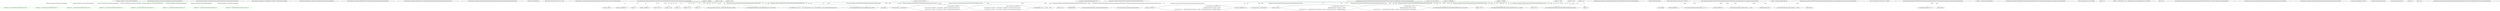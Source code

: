 digraph  {
n7 [label="Humanizer.Configuration.CollectionFormatterRegistry", span=""];
n0 [cluster="Humanizer.Configuration.CollectionFormatterRegistry.CollectionFormatterRegistry()", label="Entry Humanizer.Configuration.CollectionFormatterRegistry.CollectionFormatterRegistry()", span="6-6"];
n4 [cluster="Humanizer.Localisation.CollectionFormatters.EnglishCollectionFormatter.EnglishCollectionFormatter()", label="Entry Humanizer.Localisation.CollectionFormatters.EnglishCollectionFormatter.EnglishCollectionFormatter()", span="8-8"];
n5 [cluster="Humanizer.Configuration.LocaliserRegistry<TLocaliser>.Register(string, TLocaliser)", label="Entry Humanizer.Configuration.LocaliserRegistry<TLocaliser>.Register(string, TLocaliser)", span="54-54"];
n3 [cluster="Humanizer.Configuration.CollectionFormatterRegistry.CollectionFormatterRegistry()", label="Exit Humanizer.Configuration.CollectionFormatterRegistry.CollectionFormatterRegistry()", span="6-6"];
n6 [cluster="Humanizer.Localisation.CollectionFormatters.ItalianCollectionFormatter.ItalianCollectionFormatter()", label="Entry Humanizer.Localisation.CollectionFormatters.ItalianCollectionFormatter.ItalianCollectionFormatter()", span="8-8"];
d1 [cluster="Humanizer.Configuration.CollectionFormatterRegistry.CollectionFormatterRegistry()", color=green, community=0, label="Register(''en'', new OxfordStyleCollectionFormatter(''and''))", prediction=0, span="9-9"];
d2 [cluster="Humanizer.Configuration.CollectionFormatterRegistry.CollectionFormatterRegistry()", color=green, community=0, label="Register(''it'', new RegularStyleCollectionFormatter(''e''))", prediction=0, span="10-10"];
d10 [cluster="Humanizer.Localisation.CollectionFormatters.OxfordStyleCollectionFormatter.OxfordStyleCollectionFormatter(string)", label="Entry Humanizer.Localisation.CollectionFormatters.OxfordStyleCollectionFormatter.OxfordStyleCollectionFormatter(string)", span="8-8"];
d3 [cluster="Humanizer.Configuration.CollectionFormatterRegistry.CollectionFormatterRegistry()", color=green, community=0, label="Register(''de'', new RegularStyleCollectionFormatter(''und''))", prediction=0, span="11-11"];
d12 [cluster="Humanizer.Localisation.CollectionFormatters.RegularStyleCollectionFormatter.RegularStyleCollectionFormatter(string)", label="Entry Humanizer.Localisation.CollectionFormatters.RegularStyleCollectionFormatter.RegularStyleCollectionFormatter(string)", span="8-8"];
d4 [cluster="Humanizer.Configuration.CollectionFormatterRegistry.CollectionFormatterRegistry()", color=green, community=0, label="Register(''dk'', new RegularStyleCollectionFormatter(''og''))", prediction=0, span="12-12"];
d5 [cluster="Humanizer.Configuration.CollectionFormatterRegistry.CollectionFormatterRegistry()", color=green, community=0, label="Register(''nl'', new RegularStyleCollectionFormatter(''en''))", prediction=0, span="13-13"];
d6 [cluster="Humanizer.Configuration.CollectionFormatterRegistry.CollectionFormatterRegistry()", color=green, community=0, label="Register(''pt'', new RegularStyleCollectionFormatter(''e''))", prediction=0, span="14-14"];
d7 [cluster="Humanizer.Configuration.CollectionFormatterRegistry.CollectionFormatterRegistry()", color=green, community=0, label="Register(''nn'', new RegularStyleCollectionFormatter(''og''))", prediction=0, span="15-15"];
d8 [cluster="Humanizer.Configuration.CollectionFormatterRegistry.CollectionFormatterRegistry()", color=green, community=0, label="Register(''nb'', new RegularStyleCollectionFormatter(''og''))", prediction=0, span="16-16"];
m1_31 [cluster="System.Math.Abs(int)", file="EnglishCollectionFormatter.cs", label="Entry System.Math.Abs(int)", span="0-0"];
m1_33 [cluster="System.Collections.Generic.List<T>.List()", file="EnglishCollectionFormatter.cs", label="Entry System.Collections.Generic.List<T>.List()", span="0-0"];
m1_65 [cluster="Humanizer.Localisation.NumberToWords.BrazilianPortugueseNumberToWordsConverter.ConvertToOrdinal(int)", file="EnglishCollectionFormatter.cs", label="Entry Humanizer.Localisation.NumberToWords.BrazilianPortugueseNumberToWordsConverter.ConvertToOrdinal(int)", span="141-141"];
m1_66 [cluster="Humanizer.Localisation.NumberToWords.BrazilianPortugueseNumberToWordsConverter.ConvertToOrdinal(int)", file="EnglishCollectionFormatter.cs", label="return ConvertToOrdinal(number, GrammaticalGender.Masculine);", span="143-143"];
m1_67 [cluster="Humanizer.Localisation.NumberToWords.BrazilianPortugueseNumberToWordsConverter.ConvertToOrdinal(int)", file="EnglishCollectionFormatter.cs", label="Exit Humanizer.Localisation.NumberToWords.BrazilianPortugueseNumberToWordsConverter.ConvertToOrdinal(int)", span="141-141"];
m1_78 [cluster="string.EndsWith(string)", file="EnglishCollectionFormatter.cs", label="Entry string.EndsWith(string)", span="0-0"];
m1_36 [cluster="System.Collections.Generic.List<T>.ToArray()", file="EnglishCollectionFormatter.cs", label="Entry System.Collections.Generic.List<T>.ToArray()", span="0-0"];
m1_35 [cluster="Humanizer.Localisation.NumberToWords.BrazilianPortugueseNumberToWordsConverter.ApplyGender(string, Humanizer.GrammaticalGender)", file="EnglishCollectionFormatter.cs", label="Entry Humanizer.Localisation.NumberToWords.BrazilianPortugueseNumberToWordsConverter.ApplyGender(string, Humanizer.GrammaticalGender)", span="146-146"];
m1_68 [cluster="Humanizer.Localisation.NumberToWords.BrazilianPortugueseNumberToWordsConverter.ApplyGender(string, Humanizer.GrammaticalGender)", file="EnglishCollectionFormatter.cs", label="gender != GrammaticalGender.Feminine", span="148-148"];
m1_69 [cluster="Humanizer.Localisation.NumberToWords.BrazilianPortugueseNumberToWordsConverter.ApplyGender(string, Humanizer.GrammaticalGender)", file="EnglishCollectionFormatter.cs", label="return toWords;", span="149-149"];
m1_70 [cluster="Humanizer.Localisation.NumberToWords.BrazilianPortugueseNumberToWordsConverter.ApplyGender(string, Humanizer.GrammaticalGender)", file="EnglishCollectionFormatter.cs", label="toWords.EndsWith(''os'')", span="151-151"];
m1_71 [cluster="Humanizer.Localisation.NumberToWords.BrazilianPortugueseNumberToWordsConverter.ApplyGender(string, Humanizer.GrammaticalGender)", file="EnglishCollectionFormatter.cs", label="return toWords.Substring(0, toWords.Length - 2) + ''as'';", span="152-152"];
m1_72 [cluster="Humanizer.Localisation.NumberToWords.BrazilianPortugueseNumberToWordsConverter.ApplyGender(string, Humanizer.GrammaticalGender)", file="EnglishCollectionFormatter.cs", label="toWords.EndsWith(''um'')", span="154-154"];
m1_73 [cluster="Humanizer.Localisation.NumberToWords.BrazilianPortugueseNumberToWordsConverter.ApplyGender(string, Humanizer.GrammaticalGender)", file="EnglishCollectionFormatter.cs", label="return toWords.Substring(0, toWords.Length - 2) + ''uma'';", span="155-155"];
m1_74 [cluster="Humanizer.Localisation.NumberToWords.BrazilianPortugueseNumberToWordsConverter.ApplyGender(string, Humanizer.GrammaticalGender)", file="EnglishCollectionFormatter.cs", label="toWords.EndsWith(''dois'')", span="157-157"];
m1_75 [cluster="Humanizer.Localisation.NumberToWords.BrazilianPortugueseNumberToWordsConverter.ApplyGender(string, Humanizer.GrammaticalGender)", file="EnglishCollectionFormatter.cs", label="return toWords.Substring(0, toWords.Length - 4) + ''duas'';", span="158-158"];
m1_76 [cluster="Humanizer.Localisation.NumberToWords.BrazilianPortugueseNumberToWordsConverter.ApplyGender(string, Humanizer.GrammaticalGender)", file="EnglishCollectionFormatter.cs", label="return toWords;", span="160-160"];
m1_77 [cluster="Humanizer.Localisation.NumberToWords.BrazilianPortugueseNumberToWordsConverter.ApplyGender(string, Humanizer.GrammaticalGender)", file="EnglishCollectionFormatter.cs", label="Exit Humanizer.Localisation.NumberToWords.BrazilianPortugueseNumberToWordsConverter.ApplyGender(string, Humanizer.GrammaticalGender)", span="146-146"];
m1_34 [cluster="System.Collections.Generic.List<T>.Add(T)", file="EnglishCollectionFormatter.cs", label="Entry System.Collections.Generic.List<T>.Add(T)", span="0-0"];
m1_64 [cluster="Humanizer.Localisation.NumberToWords.BrazilianPortugueseNumberToWordsConverter.ApplyOrdinalGender(string, Humanizer.GrammaticalGender)", file="EnglishCollectionFormatter.cs", label="Entry Humanizer.Localisation.NumberToWords.BrazilianPortugueseNumberToWordsConverter.ApplyOrdinalGender(string, Humanizer.GrammaticalGender)", span="163-163"];
m1_80 [cluster="Humanizer.Localisation.NumberToWords.BrazilianPortugueseNumberToWordsConverter.ApplyOrdinalGender(string, Humanizer.GrammaticalGender)", file="EnglishCollectionFormatter.cs", label="gender == GrammaticalGender.Feminine", span="165-165"];
m1_81 [cluster="Humanizer.Localisation.NumberToWords.BrazilianPortugueseNumberToWordsConverter.ApplyOrdinalGender(string, Humanizer.GrammaticalGender)", file="EnglishCollectionFormatter.cs", label="return toWords.TrimEnd('o') + 'a';", span="166-166"];
m1_82 [cluster="Humanizer.Localisation.NumberToWords.BrazilianPortugueseNumberToWordsConverter.ApplyOrdinalGender(string, Humanizer.GrammaticalGender)", file="EnglishCollectionFormatter.cs", label="return toWords;", span="168-168"];
m1_83 [cluster="Humanizer.Localisation.NumberToWords.BrazilianPortugueseNumberToWordsConverter.ApplyOrdinalGender(string, Humanizer.GrammaticalGender)", file="EnglishCollectionFormatter.cs", label="Exit Humanizer.Localisation.NumberToWords.BrazilianPortugueseNumberToWordsConverter.ApplyOrdinalGender(string, Humanizer.GrammaticalGender)", span="163-163"];
m1_37 [cluster="string.Join(string, params string[])", file="EnglishCollectionFormatter.cs", label="Entry string.Join(string, params string[])", span="0-0"];
m1_0 [cluster="Humanizer.Localisation.NumberToWords.BrazilianPortugueseNumberToWordsConverter.Convert(int, Humanizer.GrammaticalGender)", file="EnglishCollectionFormatter.cs", label="Entry Humanizer.Localisation.NumberToWords.BrazilianPortugueseNumberToWordsConverter.Convert(int, Humanizer.GrammaticalGender)", span="15-15"];
m1_1 [cluster="Humanizer.Localisation.NumberToWords.BrazilianPortugueseNumberToWordsConverter.Convert(int, Humanizer.GrammaticalGender)", file="EnglishCollectionFormatter.cs", label="number == 0", span="17-17"];
m1_3 [cluster="Humanizer.Localisation.NumberToWords.BrazilianPortugueseNumberToWordsConverter.Convert(int, Humanizer.GrammaticalGender)", file="EnglishCollectionFormatter.cs", label="number < 0", span="20-20"];
m1_4 [cluster="Humanizer.Localisation.NumberToWords.BrazilianPortugueseNumberToWordsConverter.Convert(int, Humanizer.GrammaticalGender)", file="EnglishCollectionFormatter.cs", label="return string.Format(''menos {0}'', Convert(Math.Abs(number), gender));", span="21-21"];
m1_6 [cluster="Humanizer.Localisation.NumberToWords.BrazilianPortugueseNumberToWordsConverter.Convert(int, Humanizer.GrammaticalGender)", file="EnglishCollectionFormatter.cs", label="(number / 1000000000) > 0", span="25-25"];
m1_7 [cluster="Humanizer.Localisation.NumberToWords.BrazilianPortugueseNumberToWordsConverter.Convert(int, Humanizer.GrammaticalGender)", file="EnglishCollectionFormatter.cs", label="parts.Add(number / 1000000000 > 2\r\n                    ? string.Format(''{0} bilhões'', Convert(number / 1000000000, GrammaticalGender.Masculine))\r\n                    : string.Format(''{0} bilhão'', Convert(number / 1000000000, GrammaticalGender.Masculine)))", span="28-30"];
m1_9 [cluster="Humanizer.Localisation.NumberToWords.BrazilianPortugueseNumberToWordsConverter.Convert(int, Humanizer.GrammaticalGender)", file="EnglishCollectionFormatter.cs", label="(number / 1000000) > 0", span="35-35"];
m1_10 [cluster="Humanizer.Localisation.NumberToWords.BrazilianPortugueseNumberToWordsConverter.Convert(int, Humanizer.GrammaticalGender)", file="EnglishCollectionFormatter.cs", label="parts.Add(number / 1000000 > 2\r\n                    ? string.Format(''{0} milhões'', Convert(number / 1000000, GrammaticalGender.Masculine))\r\n                    : string.Format(''{0} milhão'', Convert(number / 1000000, GrammaticalGender.Masculine)))", span="38-40"];
m1_11 [cluster="Humanizer.Localisation.NumberToWords.BrazilianPortugueseNumberToWordsConverter.Convert(int, Humanizer.GrammaticalGender)", file="EnglishCollectionFormatter.cs", label="number %= 1000000", span="42-42"];
m1_12 [cluster="Humanizer.Localisation.NumberToWords.BrazilianPortugueseNumberToWordsConverter.Convert(int, Humanizer.GrammaticalGender)", file="EnglishCollectionFormatter.cs", label="(number / 1000) > 0", span="45-45"];
m1_13 [cluster="Humanizer.Localisation.NumberToWords.BrazilianPortugueseNumberToWordsConverter.Convert(int, Humanizer.GrammaticalGender)", file="EnglishCollectionFormatter.cs", label="parts.Add(number / 1000 == 1 ? ''mil'' : string.Format(''{0} mil'', Convert(number / 1000, GrammaticalGender.Masculine)))", span="48-48"];
m1_14 [cluster="Humanizer.Localisation.NumberToWords.BrazilianPortugueseNumberToWordsConverter.Convert(int, Humanizer.GrammaticalGender)", file="EnglishCollectionFormatter.cs", label="number %= 1000", span="49-49"];
m1_15 [cluster="Humanizer.Localisation.NumberToWords.BrazilianPortugueseNumberToWordsConverter.Convert(int, Humanizer.GrammaticalGender)", file="EnglishCollectionFormatter.cs", label="(number / 100) > 0", span="52-52"];
m1_16 [cluster="Humanizer.Localisation.NumberToWords.BrazilianPortugueseNumberToWordsConverter.Convert(int, Humanizer.GrammaticalGender)", file="EnglishCollectionFormatter.cs", label="number == 100", span="54-54"];
m1_18 [cluster="Humanizer.Localisation.NumberToWords.BrazilianPortugueseNumberToWordsConverter.Convert(int, Humanizer.GrammaticalGender)", file="EnglishCollectionFormatter.cs", label="parts.Add(ApplyGender(PortugueseHundredsMap[(number / 100)], gender))", span="58-58"];
m1_19 [cluster="Humanizer.Localisation.NumberToWords.BrazilianPortugueseNumberToWordsConverter.Convert(int, Humanizer.GrammaticalGender)", file="EnglishCollectionFormatter.cs", label="number %= 100", span="60-60"];
m1_20 [cluster="Humanizer.Localisation.NumberToWords.BrazilianPortugueseNumberToWordsConverter.Convert(int, Humanizer.GrammaticalGender)", file="EnglishCollectionFormatter.cs", label="number > 0", span="63-63"];
m1_23 [cluster="Humanizer.Localisation.NumberToWords.BrazilianPortugueseNumberToWordsConverter.Convert(int, Humanizer.GrammaticalGender)", file="EnglishCollectionFormatter.cs", label="number < 20", span="68-68"];
m1_24 [cluster="Humanizer.Localisation.NumberToWords.BrazilianPortugueseNumberToWordsConverter.Convert(int, Humanizer.GrammaticalGender)", file="EnglishCollectionFormatter.cs", label="parts.Add(ApplyGender(PortugueseUnitsMap[number], gender))", span="69-69"];
m1_25 [cluster="Humanizer.Localisation.NumberToWords.BrazilianPortugueseNumberToWordsConverter.Convert(int, Humanizer.GrammaticalGender)", file="EnglishCollectionFormatter.cs", label="var lastPart = PortugueseTensMap[number / 10]", span="72-72"];
m1_26 [cluster="Humanizer.Localisation.NumberToWords.BrazilianPortugueseNumberToWordsConverter.Convert(int, Humanizer.GrammaticalGender)", file="EnglishCollectionFormatter.cs", label="(number % 10) > 0", span="73-73"];
m1_27 [cluster="Humanizer.Localisation.NumberToWords.BrazilianPortugueseNumberToWordsConverter.Convert(int, Humanizer.GrammaticalGender)", file="EnglishCollectionFormatter.cs", label="lastPart += string.Format('' e {0}'', ApplyGender(PortugueseUnitsMap[number % 10], gender))", span="74-74"];
m1_2 [cluster="Humanizer.Localisation.NumberToWords.BrazilianPortugueseNumberToWordsConverter.Convert(int, Humanizer.GrammaticalGender)", file="EnglishCollectionFormatter.cs", label="return ''zero'';", span="18-18"];
m1_5 [cluster="Humanizer.Localisation.NumberToWords.BrazilianPortugueseNumberToWordsConverter.Convert(int, Humanizer.GrammaticalGender)", file="EnglishCollectionFormatter.cs", label="var parts = new List<string>()", span="23-23"];
m1_17 [cluster="Humanizer.Localisation.NumberToWords.BrazilianPortugueseNumberToWordsConverter.Convert(int, Humanizer.GrammaticalGender)", file="EnglishCollectionFormatter.cs", label="parts.Add(parts.Count > 0 ? ''e cem'' : ''cem'')", span="55-55"];
m1_21 [cluster="Humanizer.Localisation.NumberToWords.BrazilianPortugueseNumberToWordsConverter.Convert(int, Humanizer.GrammaticalGender)", file="EnglishCollectionFormatter.cs", label="parts.Count != 0", span="65-65"];
m1_22 [cluster="Humanizer.Localisation.NumberToWords.BrazilianPortugueseNumberToWordsConverter.Convert(int, Humanizer.GrammaticalGender)", file="EnglishCollectionFormatter.cs", label="parts.Add(''e'')", span="66-66"];
m1_28 [cluster="Humanizer.Localisation.NumberToWords.BrazilianPortugueseNumberToWordsConverter.Convert(int, Humanizer.GrammaticalGender)", file="EnglishCollectionFormatter.cs", label="parts.Add(lastPart)", span="76-76"];
m1_29 [cluster="Humanizer.Localisation.NumberToWords.BrazilianPortugueseNumberToWordsConverter.Convert(int, Humanizer.GrammaticalGender)", file="EnglishCollectionFormatter.cs", label="return string.Join('' '', parts.ToArray());", span="80-80"];
m1_30 [cluster="Humanizer.Localisation.NumberToWords.BrazilianPortugueseNumberToWordsConverter.Convert(int, Humanizer.GrammaticalGender)", file="EnglishCollectionFormatter.cs", label="Exit Humanizer.Localisation.NumberToWords.BrazilianPortugueseNumberToWordsConverter.Convert(int, Humanizer.GrammaticalGender)", span="15-15"];
m1_38 [cluster="Humanizer.Localisation.NumberToWords.BrazilianPortugueseNumberToWordsConverter.Convert(int)", file="EnglishCollectionFormatter.cs", label="Entry Humanizer.Localisation.NumberToWords.BrazilianPortugueseNumberToWordsConverter.Convert(int)", span="83-83"];
m1_39 [cluster="Humanizer.Localisation.NumberToWords.BrazilianPortugueseNumberToWordsConverter.Convert(int)", file="EnglishCollectionFormatter.cs", label="return Convert(number, GrammaticalGender.Masculine);", span="85-85"];
m1_40 [cluster="Humanizer.Localisation.NumberToWords.BrazilianPortugueseNumberToWordsConverter.Convert(int)", file="EnglishCollectionFormatter.cs", label="Exit Humanizer.Localisation.NumberToWords.BrazilianPortugueseNumberToWordsConverter.Convert(int)", span="83-83"];
m1_84 [cluster="string.TrimEnd(params char[])", file="EnglishCollectionFormatter.cs", label="Entry string.TrimEnd(params char[])", span="0-0"];
m1_32 [cluster="string.Format(string, object)", file="EnglishCollectionFormatter.cs", label="Entry string.Format(string, object)", span="0-0"];
m1_79 [cluster="string.Substring(int, int)", file="EnglishCollectionFormatter.cs", label="Entry string.Substring(int, int)", span="0-0"];
m1_41 [cluster="Humanizer.Localisation.NumberToWords.BrazilianPortugueseNumberToWordsConverter.ConvertToOrdinal(int, Humanizer.GrammaticalGender)", file="EnglishCollectionFormatter.cs", label="Entry Humanizer.Localisation.NumberToWords.BrazilianPortugueseNumberToWordsConverter.ConvertToOrdinal(int, Humanizer.GrammaticalGender)", span="88-88"];
m1_42 [cluster="Humanizer.Localisation.NumberToWords.BrazilianPortugueseNumberToWordsConverter.ConvertToOrdinal(int, Humanizer.GrammaticalGender)", file="EnglishCollectionFormatter.cs", label="number == 0", span="91-91"];
m1_45 [cluster="Humanizer.Localisation.NumberToWords.BrazilianPortugueseNumberToWordsConverter.ConvertToOrdinal(int, Humanizer.GrammaticalGender)", file="EnglishCollectionFormatter.cs", label="(number / 1000000000) > 0", span="96-96"];
m1_46 [cluster="Humanizer.Localisation.NumberToWords.BrazilianPortugueseNumberToWordsConverter.ConvertToOrdinal(int, Humanizer.GrammaticalGender)", file="EnglishCollectionFormatter.cs", label="parts.Add(number / 1000000000 == 1\r\n                    ? ApplyOrdinalGender(''bilionésimo'', gender)\r\n                    : string.Format(''{0} '' + ApplyOrdinalGender(''bilionésimo'', gender), ConvertToOrdinal(number / 1000000000, gender)))", span="98-100"];
m1_47 [cluster="Humanizer.Localisation.NumberToWords.BrazilianPortugueseNumberToWordsConverter.ConvertToOrdinal(int, Humanizer.GrammaticalGender)", file="EnglishCollectionFormatter.cs", label="number %= 1000000000", span="102-102"];
m1_48 [cluster="Humanizer.Localisation.NumberToWords.BrazilianPortugueseNumberToWordsConverter.ConvertToOrdinal(int, Humanizer.GrammaticalGender)", file="EnglishCollectionFormatter.cs", label="(number / 1000000) > 0", span="105-105"];
m1_49 [cluster="Humanizer.Localisation.NumberToWords.BrazilianPortugueseNumberToWordsConverter.ConvertToOrdinal(int, Humanizer.GrammaticalGender)", file="EnglishCollectionFormatter.cs", label="parts.Add(number / 1000000 == 1\r\n                    ? ApplyOrdinalGender(''milionésimo'', gender)\r\n                    : string.Format(''{0}'' + ApplyOrdinalGender(''milionésimo'', gender), ConvertToOrdinal(number / 1000000000, gender)))", span="107-109"];
m1_50 [cluster="Humanizer.Localisation.NumberToWords.BrazilianPortugueseNumberToWordsConverter.ConvertToOrdinal(int, Humanizer.GrammaticalGender)", file="EnglishCollectionFormatter.cs", label="number %= 1000000", span="111-111"];
m1_51 [cluster="Humanizer.Localisation.NumberToWords.BrazilianPortugueseNumberToWordsConverter.ConvertToOrdinal(int, Humanizer.GrammaticalGender)", file="EnglishCollectionFormatter.cs", label="(number / 1000) > 0", span="114-114"];
m1_52 [cluster="Humanizer.Localisation.NumberToWords.BrazilianPortugueseNumberToWordsConverter.ConvertToOrdinal(int, Humanizer.GrammaticalGender)", file="EnglishCollectionFormatter.cs", label="parts.Add(number / 1000 == 1\r\n                    ? ApplyOrdinalGender(''milésimo'', gender)\r\n                    : string.Format(''{0} '' + ApplyOrdinalGender(''milésimo'', gender), ConvertToOrdinal(number / 1000, gender)))", span="116-118"];
m1_53 [cluster="Humanizer.Localisation.NumberToWords.BrazilianPortugueseNumberToWordsConverter.ConvertToOrdinal(int, Humanizer.GrammaticalGender)", file="EnglishCollectionFormatter.cs", label="number %= 1000", span="120-120"];
m1_54 [cluster="Humanizer.Localisation.NumberToWords.BrazilianPortugueseNumberToWordsConverter.ConvertToOrdinal(int, Humanizer.GrammaticalGender)", file="EnglishCollectionFormatter.cs", label="(number / 100) > 0", span="123-123"];
m1_55 [cluster="Humanizer.Localisation.NumberToWords.BrazilianPortugueseNumberToWordsConverter.ConvertToOrdinal(int, Humanizer.GrammaticalGender)", file="EnglishCollectionFormatter.cs", label="parts.Add(ApplyOrdinalGender(PortugueseOrdinalHundredsMap[number / 100], gender))", span="125-125"];
m1_56 [cluster="Humanizer.Localisation.NumberToWords.BrazilianPortugueseNumberToWordsConverter.ConvertToOrdinal(int, Humanizer.GrammaticalGender)", file="EnglishCollectionFormatter.cs", label="number %= 100", span="126-126"];
m1_57 [cluster="Humanizer.Localisation.NumberToWords.BrazilianPortugueseNumberToWordsConverter.ConvertToOrdinal(int, Humanizer.GrammaticalGender)", file="EnglishCollectionFormatter.cs", label="(number / 10) > 0", span="129-129"];
m1_58 [cluster="Humanizer.Localisation.NumberToWords.BrazilianPortugueseNumberToWordsConverter.ConvertToOrdinal(int, Humanizer.GrammaticalGender)", file="EnglishCollectionFormatter.cs", label="parts.Add(ApplyOrdinalGender(PortugueseOrdinalTensMap[number / 10], gender))", span="131-131"];
m1_59 [cluster="Humanizer.Localisation.NumberToWords.BrazilianPortugueseNumberToWordsConverter.ConvertToOrdinal(int, Humanizer.GrammaticalGender)", file="EnglishCollectionFormatter.cs", label="number %= 10", span="132-132"];
m1_60 [cluster="Humanizer.Localisation.NumberToWords.BrazilianPortugueseNumberToWordsConverter.ConvertToOrdinal(int, Humanizer.GrammaticalGender)", file="EnglishCollectionFormatter.cs", label="number > 0", span="135-135"];
m1_61 [cluster="Humanizer.Localisation.NumberToWords.BrazilianPortugueseNumberToWordsConverter.ConvertToOrdinal(int, Humanizer.GrammaticalGender)", file="EnglishCollectionFormatter.cs", label="parts.Add(ApplyOrdinalGender(PortugueseOrdinalUnitsMap[number], gender))", span="136-136"];
m1_43 [cluster="Humanizer.Localisation.NumberToWords.BrazilianPortugueseNumberToWordsConverter.ConvertToOrdinal(int, Humanizer.GrammaticalGender)", file="EnglishCollectionFormatter.cs", label="return ''zero'';", span="92-92"];
m1_44 [cluster="Humanizer.Localisation.NumberToWords.BrazilianPortugueseNumberToWordsConverter.ConvertToOrdinal(int, Humanizer.GrammaticalGender)", file="EnglishCollectionFormatter.cs", label="var parts = new List<string>()", span="94-94"];
m1_62 [cluster="Humanizer.Localisation.NumberToWords.BrazilianPortugueseNumberToWordsConverter.ConvertToOrdinal(int, Humanizer.GrammaticalGender)", file="EnglishCollectionFormatter.cs", label="return string.Join('' '', parts.ToArray());", span="138-138"];
m1_63 [cluster="Humanizer.Localisation.NumberToWords.BrazilianPortugueseNumberToWordsConverter.ConvertToOrdinal(int, Humanizer.GrammaticalGender)", file="EnglishCollectionFormatter.cs", label="Exit Humanizer.Localisation.NumberToWords.BrazilianPortugueseNumberToWordsConverter.ConvertToOrdinal(int, Humanizer.GrammaticalGender)", span="88-88"];
m1_85 [file="EnglishCollectionFormatter.cs", label="Humanizer.Localisation.NumberToWords.BrazilianPortugueseNumberToWordsConverter", span=""];
n7 -> d1  [color=green, key=1, label="Humanizer.Configuration.CollectionFormatterRegistry", style=dashed];
n7 -> d2  [color=green, key=1, label="Humanizer.Configuration.CollectionFormatterRegistry", style=dashed];
n7 -> d3  [color=green, key=1, label="Humanizer.Configuration.CollectionFormatterRegistry", style=dashed];
n7 -> d4  [color=green, key=1, label="Humanizer.Configuration.CollectionFormatterRegistry", style=dashed];
n7 -> d5  [color=green, key=1, label="Humanizer.Configuration.CollectionFormatterRegistry", style=dashed];
n7 -> d6  [color=green, key=1, label="Humanizer.Configuration.CollectionFormatterRegistry", style=dashed];
n7 -> d7  [color=green, key=1, label="Humanizer.Configuration.CollectionFormatterRegistry", style=dashed];
n7 -> d8  [color=green, key=1, label="Humanizer.Configuration.CollectionFormatterRegistry", style=dashed];
m1_35 -> m1_69  [color=darkseagreen4, key=1, label=string, style=dashed];
m1_35 -> m1_70  [color=darkseagreen4, key=1, label=string, style=dashed];
m1_35 -> m1_71  [color=darkseagreen4, key=1, label=string, style=dashed];
m1_35 -> m1_72  [color=darkseagreen4, key=1, label=string, style=dashed];
m1_35 -> m1_73  [color=darkseagreen4, key=1, label=string, style=dashed];
m1_35 -> m1_74  [color=darkseagreen4, key=1, label=string, style=dashed];
m1_35 -> m1_75  [color=darkseagreen4, key=1, label=string, style=dashed];
m1_35 -> m1_76  [color=darkseagreen4, key=1, label=string, style=dashed];
m1_64 -> m1_81  [color=darkseagreen4, key=1, label=string, style=dashed];
m1_64 -> m1_82  [color=darkseagreen4, key=1, label=string, style=dashed];
m1_0 -> m1_3  [color=darkseagreen4, key=1, label=int, style=dashed];
m1_0 -> m1_4  [color=darkseagreen4, key=1, label=int, style=dashed];
m1_0 -> m1_6  [color=darkseagreen4, key=1, label=int, style=dashed];
m1_0 -> m1_7  [color=darkseagreen4, key=1, label=int, style=dashed];
m1_0 -> m1_9  [color=darkseagreen4, key=1, label=int, style=dashed];
m1_0 -> m1_10  [color=darkseagreen4, key=1, label=int, style=dashed];
m1_0 -> m1_12  [color=darkseagreen4, key=1, label=int, style=dashed];
m1_0 -> m1_13  [color=darkseagreen4, key=1, label=int, style=dashed];
m1_0 -> m1_15  [color=darkseagreen4, key=1, label=int, style=dashed];
m1_0 -> m1_16  [color=darkseagreen4, key=1, label=int, style=dashed];
m1_0 -> m1_18  [color=darkseagreen4, key=1, label=int, style=dashed];
m1_0 -> m1_20  [color=darkseagreen4, key=1, label=int, style=dashed];
m1_0 -> m1_23  [color=darkseagreen4, key=1, label=int, style=dashed];
m1_0 -> m1_24  [color=darkseagreen4, key=1, label=int, style=dashed];
m1_0 -> m1_26  [color=darkseagreen4, key=1, label=int, style=dashed];
m1_11 -> m1_13  [color=darkseagreen4, key=1, label=int, style=dashed];
m1_11 -> m1_15  [color=darkseagreen4, key=1, label=int, style=dashed];
m1_11 -> m1_16  [color=darkseagreen4, key=1, label=int, style=dashed];
m1_11 -> m1_18  [color=darkseagreen4, key=1, label=int, style=dashed];
m1_11 -> m1_20  [color=darkseagreen4, key=1, label=int, style=dashed];
m1_11 -> m1_23  [color=darkseagreen4, key=1, label=int, style=dashed];
m1_11 -> m1_24  [color=darkseagreen4, key=1, label=int, style=dashed];
m1_11 -> m1_26  [color=darkseagreen4, key=1, label=int, style=dashed];
m1_14 -> m1_16  [color=darkseagreen4, key=1, label=int, style=dashed];
m1_14 -> m1_18  [color=darkseagreen4, key=1, label=int, style=dashed];
m1_14 -> m1_20  [color=darkseagreen4, key=1, label=int, style=dashed];
m1_14 -> m1_23  [color=darkseagreen4, key=1, label=int, style=dashed];
m1_14 -> m1_24  [color=darkseagreen4, key=1, label=int, style=dashed];
m1_14 -> m1_26  [color=darkseagreen4, key=1, label=int, style=dashed];
m1_19 -> m1_23  [color=darkseagreen4, key=1, label=int, style=dashed];
m1_19 -> m1_24  [color=darkseagreen4, key=1, label=int, style=dashed];
m1_19 -> m1_26  [color=darkseagreen4, key=1, label=int, style=dashed];
m1_25 -> m1_28  [color=darkseagreen4, key=1, label=lastPart, style=dashed];
m1_5 -> m1_7  [color=darkseagreen4, key=1, label=parts, style=dashed];
m1_5 -> m1_10  [color=darkseagreen4, key=1, label=parts, style=dashed];
m1_5 -> m1_13  [color=darkseagreen4, key=1, label=parts, style=dashed];
m1_5 -> m1_17  [color=darkseagreen4, key=1, label=parts, style=dashed];
m1_5 -> m1_18  [color=darkseagreen4, key=1, label=parts, style=dashed];
m1_5 -> m1_21  [color=darkseagreen4, key=1, label=parts, style=dashed];
m1_5 -> m1_22  [color=darkseagreen4, key=1, label=parts, style=dashed];
m1_5 -> m1_24  [color=darkseagreen4, key=1, label=parts, style=dashed];
m1_5 -> m1_28  [color=darkseagreen4, key=1, label=parts, style=dashed];
m1_5 -> m1_29  [color=darkseagreen4, key=1, label=parts, style=dashed];
m1_41 -> m1_45  [color=darkseagreen4, key=1, label=int, style=dashed];
m1_41 -> m1_46  [color=darkseagreen4, key=1, label=int, style=dashed];
m1_41 -> m1_48  [color=darkseagreen4, key=1, label=int, style=dashed];
m1_41 -> m1_49  [color=darkseagreen4, key=1, label=int, style=dashed];
m1_41 -> m1_51  [color=darkseagreen4, key=1, label=int, style=dashed];
m1_41 -> m1_52  [color=darkseagreen4, key=1, label=int, style=dashed];
m1_41 -> m1_54  [color=darkseagreen4, key=1, label=int, style=dashed];
m1_41 -> m1_55  [color=darkseagreen4, key=1, label=int, style=dashed];
m1_41 -> m1_57  [color=darkseagreen4, key=1, label=int, style=dashed];
m1_41 -> m1_58  [color=darkseagreen4, key=1, label=int, style=dashed];
m1_41 -> m1_60  [color=darkseagreen4, key=1, label=int, style=dashed];
m1_41 -> m1_61  [color=darkseagreen4, key=1, label=int, style=dashed];
m1_47 -> m1_49  [color=darkseagreen4, key=1, label=int, style=dashed];
m1_47 -> m1_51  [color=darkseagreen4, key=1, label=int, style=dashed];
m1_47 -> m1_52  [color=darkseagreen4, key=1, label=int, style=dashed];
m1_47 -> m1_54  [color=darkseagreen4, key=1, label=int, style=dashed];
m1_47 -> m1_55  [color=darkseagreen4, key=1, label=int, style=dashed];
m1_47 -> m1_57  [color=darkseagreen4, key=1, label=int, style=dashed];
m1_47 -> m1_58  [color=darkseagreen4, key=1, label=int, style=dashed];
m1_47 -> m1_60  [color=darkseagreen4, key=1, label=int, style=dashed];
m1_47 -> m1_61  [color=darkseagreen4, key=1, label=int, style=dashed];
m1_50 -> m1_52  [color=darkseagreen4, key=1, label=int, style=dashed];
m1_50 -> m1_54  [color=darkseagreen4, key=1, label=int, style=dashed];
m1_50 -> m1_55  [color=darkseagreen4, key=1, label=int, style=dashed];
m1_50 -> m1_57  [color=darkseagreen4, key=1, label=int, style=dashed];
m1_50 -> m1_58  [color=darkseagreen4, key=1, label=int, style=dashed];
m1_50 -> m1_60  [color=darkseagreen4, key=1, label=int, style=dashed];
m1_50 -> m1_61  [color=darkseagreen4, key=1, label=int, style=dashed];
m1_53 -> m1_55  [color=darkseagreen4, key=1, label=int, style=dashed];
m1_53 -> m1_57  [color=darkseagreen4, key=1, label=int, style=dashed];
m1_53 -> m1_58  [color=darkseagreen4, key=1, label=int, style=dashed];
m1_53 -> m1_60  [color=darkseagreen4, key=1, label=int, style=dashed];
m1_53 -> m1_61  [color=darkseagreen4, key=1, label=int, style=dashed];
m1_56 -> m1_58  [color=darkseagreen4, key=1, label=int, style=dashed];
m1_56 -> m1_60  [color=darkseagreen4, key=1, label=int, style=dashed];
m1_56 -> m1_61  [color=darkseagreen4, key=1, label=int, style=dashed];
m1_59 -> m1_61  [color=darkseagreen4, key=1, label=int, style=dashed];
m1_44 -> m1_46  [color=darkseagreen4, key=1, label=parts, style=dashed];
m1_44 -> m1_49  [color=darkseagreen4, key=1, label=parts, style=dashed];
m1_44 -> m1_52  [color=darkseagreen4, key=1, label=parts, style=dashed];
m1_44 -> m1_55  [color=darkseagreen4, key=1, label=parts, style=dashed];
m1_44 -> m1_58  [color=darkseagreen4, key=1, label=parts, style=dashed];
m1_44 -> m1_61  [color=darkseagreen4, key=1, label=parts, style=dashed];
m1_44 -> m1_62  [color=darkseagreen4, key=1, label=parts, style=dashed];
m1_85 -> m1_4  [color=darkseagreen4, key=1, label="Humanizer.Localisation.NumberToWords.BrazilianPortugueseNumberToWordsConverter", style=dashed];
m1_85 -> m1_7  [color=darkseagreen4, key=1, label="Humanizer.Localisation.NumberToWords.BrazilianPortugueseNumberToWordsConverter", style=dashed];
m1_85 -> m1_10  [color=darkseagreen4, key=1, label="Humanizer.Localisation.NumberToWords.BrazilianPortugueseNumberToWordsConverter", style=dashed];
m1_85 -> m1_13  [color=darkseagreen4, key=1, label="Humanizer.Localisation.NumberToWords.BrazilianPortugueseNumberToWordsConverter", style=dashed];
m1_85 -> m1_18  [color=darkseagreen4, key=1, label="Humanizer.Localisation.NumberToWords.BrazilianPortugueseNumberToWordsConverter", style=dashed];
m1_85 -> m1_24  [color=darkseagreen4, key=1, label="Humanizer.Localisation.NumberToWords.BrazilianPortugueseNumberToWordsConverter", style=dashed];
m1_85 -> m1_39  [color=darkseagreen4, key=1, label="Humanizer.Localisation.NumberToWords.BrazilianPortugueseNumberToWordsConverter", style=dashed];
m1_85 -> m1_46  [color=darkseagreen4, key=1, label="Humanizer.Localisation.NumberToWords.BrazilianPortugueseNumberToWordsConverter", style=dashed];
m1_85 -> m1_49  [color=darkseagreen4, key=1, label="Humanizer.Localisation.NumberToWords.BrazilianPortugueseNumberToWordsConverter", style=dashed];
m1_85 -> m1_52  [color=darkseagreen4, key=1, label="Humanizer.Localisation.NumberToWords.BrazilianPortugueseNumberToWordsConverter", style=dashed];
m1_85 -> m1_55  [color=darkseagreen4, key=1, label="Humanizer.Localisation.NumberToWords.BrazilianPortugueseNumberToWordsConverter", style=dashed];
m1_85 -> m1_58  [color=darkseagreen4, key=1, label="Humanizer.Localisation.NumberToWords.BrazilianPortugueseNumberToWordsConverter", style=dashed];
m1_85 -> m1_61  [color=darkseagreen4, key=1, label="Humanizer.Localisation.NumberToWords.BrazilianPortugueseNumberToWordsConverter", style=dashed];
m1_85 -> m1_66  [color=darkseagreen4, key=1, label="Humanizer.Localisation.NumberToWords.BrazilianPortugueseNumberToWordsConverter", style=dashed];
}
